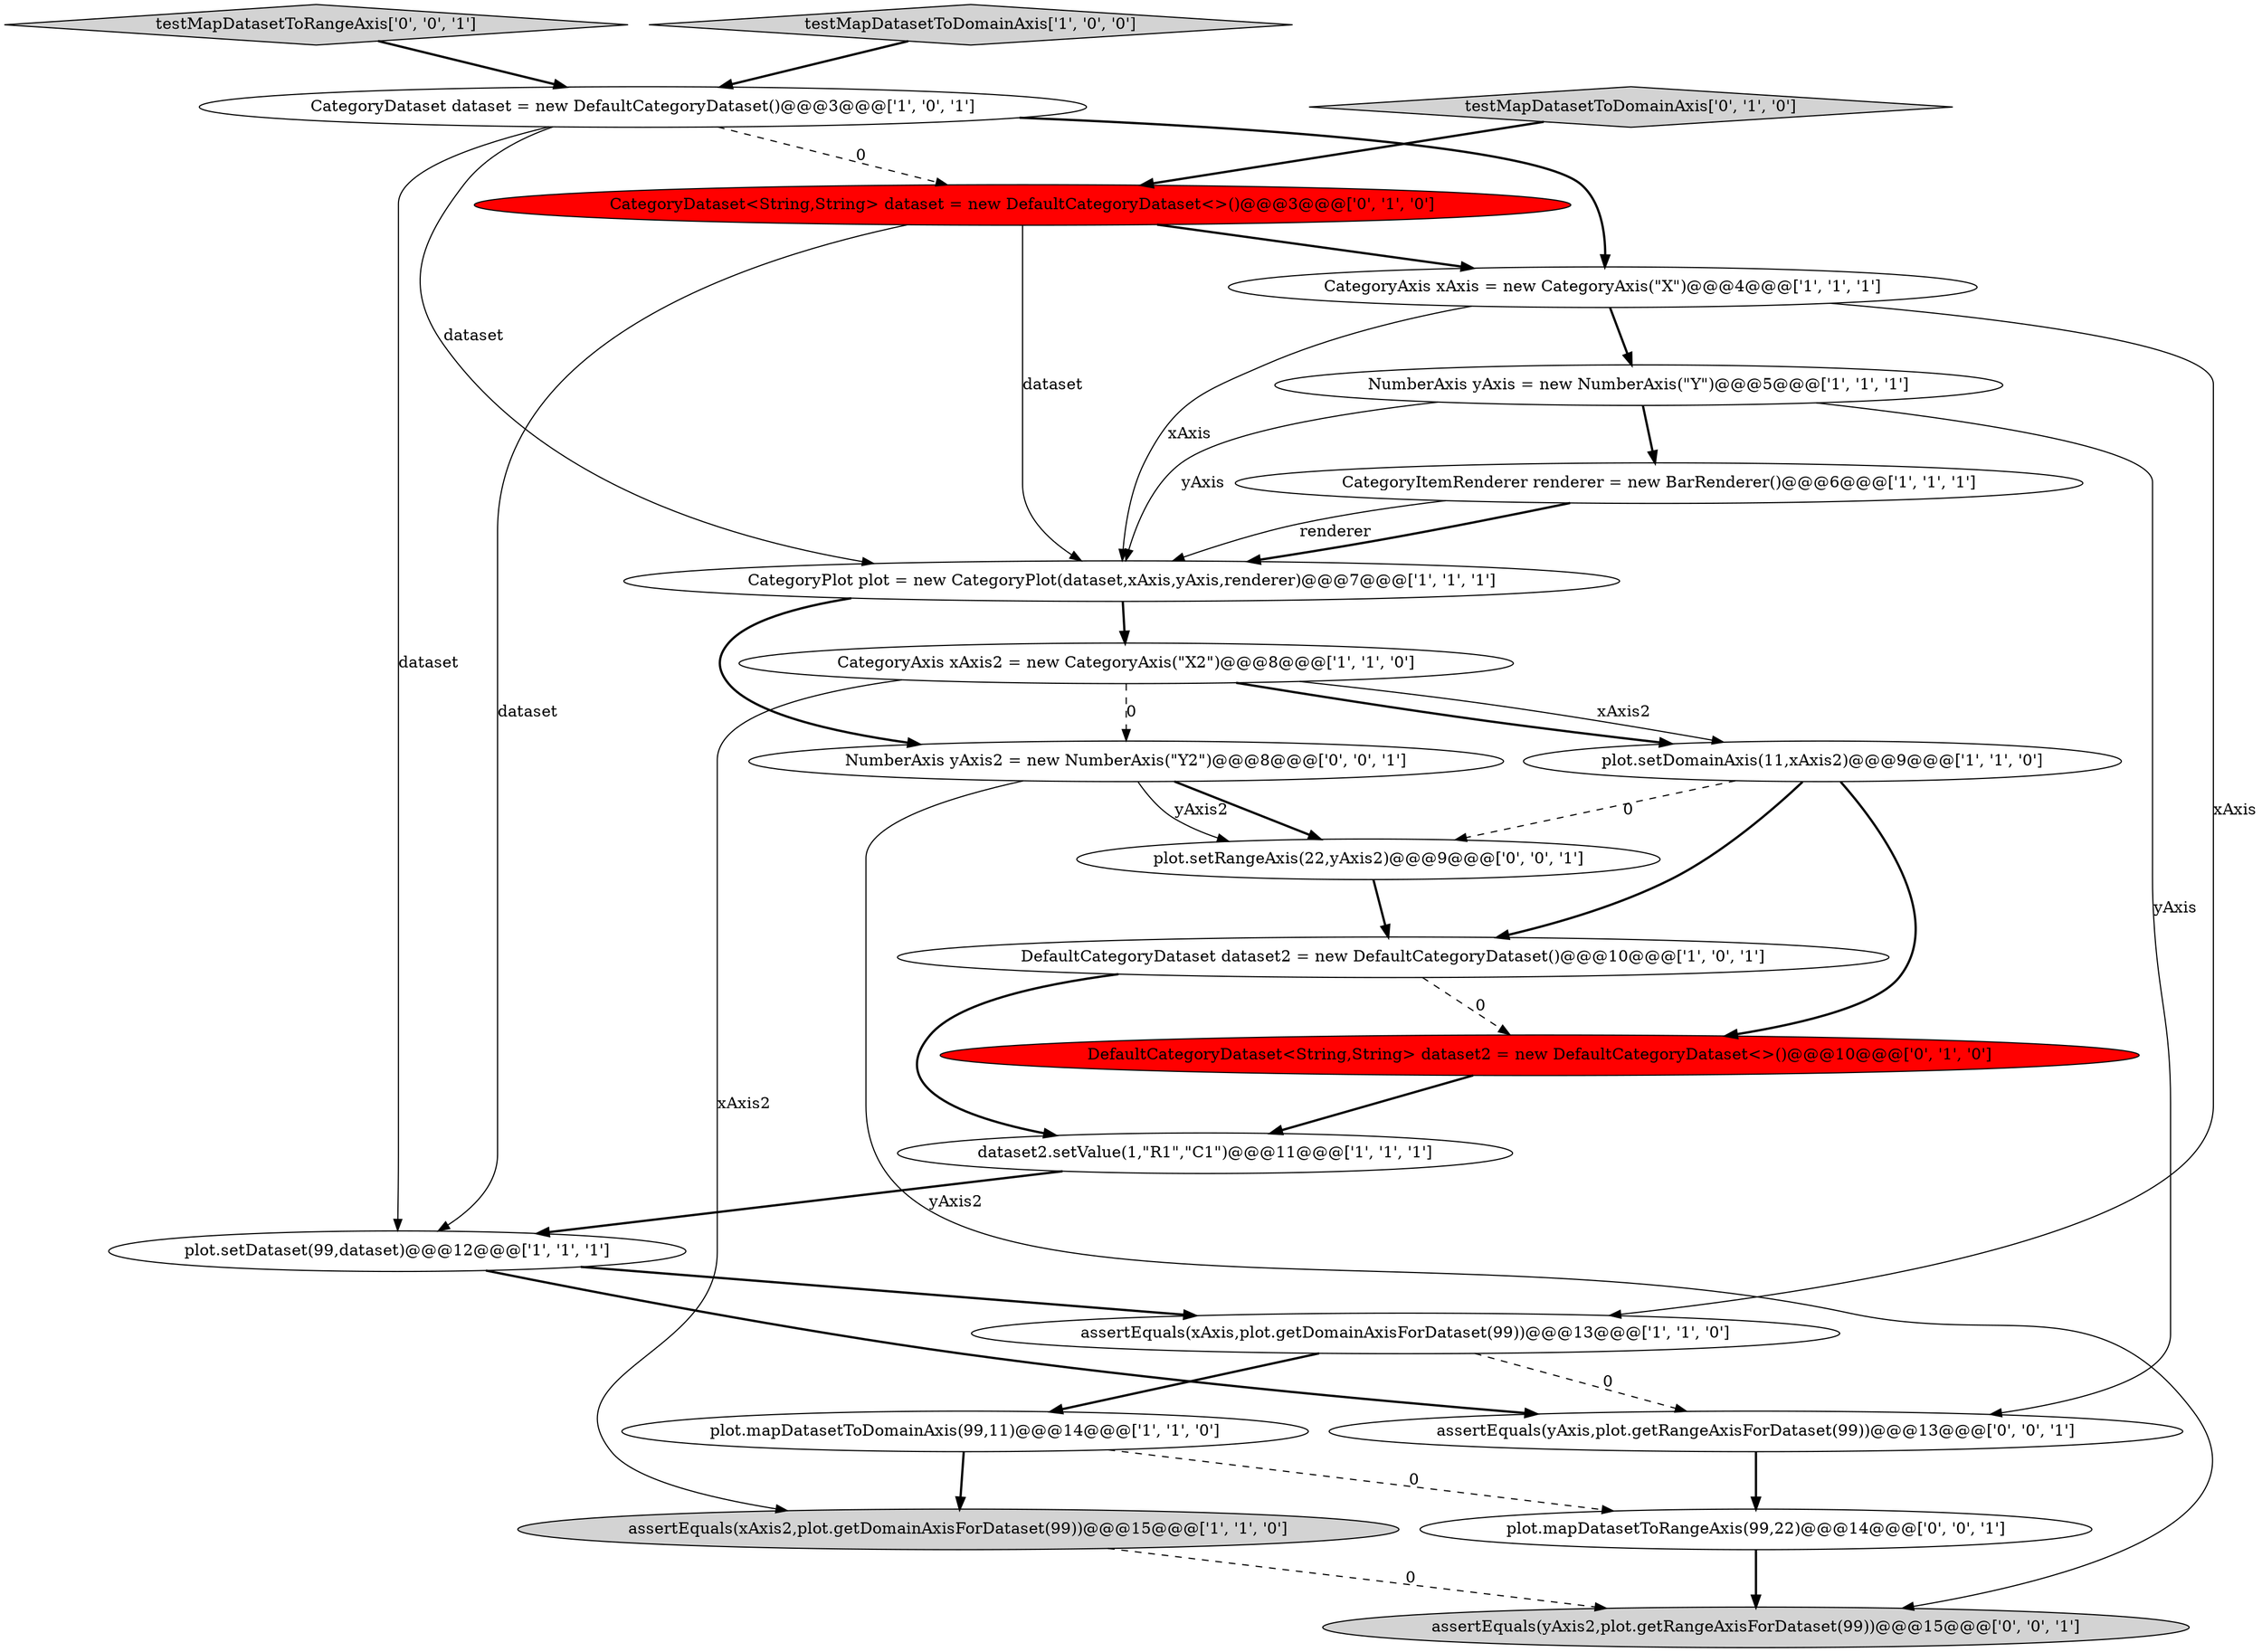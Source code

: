 digraph {
1 [style = filled, label = "plot.setDomainAxis(11,xAxis2)@@@9@@@['1', '1', '0']", fillcolor = white, shape = ellipse image = "AAA0AAABBB1BBB"];
17 [style = filled, label = "plot.setRangeAxis(22,yAxis2)@@@9@@@['0', '0', '1']", fillcolor = white, shape = ellipse image = "AAA0AAABBB3BBB"];
21 [style = filled, label = "assertEquals(yAxis,plot.getRangeAxisForDataset(99))@@@13@@@['0', '0', '1']", fillcolor = white, shape = ellipse image = "AAA0AAABBB3BBB"];
13 [style = filled, label = "NumberAxis yAxis = new NumberAxis(\"Y\")@@@5@@@['1', '1', '1']", fillcolor = white, shape = ellipse image = "AAA0AAABBB1BBB"];
11 [style = filled, label = "CategoryPlot plot = new CategoryPlot(dataset,xAxis,yAxis,renderer)@@@7@@@['1', '1', '1']", fillcolor = white, shape = ellipse image = "AAA0AAABBB1BBB"];
7 [style = filled, label = "CategoryDataset dataset = new DefaultCategoryDataset()@@@3@@@['1', '0', '1']", fillcolor = white, shape = ellipse image = "AAA0AAABBB1BBB"];
6 [style = filled, label = "dataset2.setValue(1,\"R1\",\"C1\")@@@11@@@['1', '1', '1']", fillcolor = white, shape = ellipse image = "AAA0AAABBB1BBB"];
5 [style = filled, label = "DefaultCategoryDataset dataset2 = new DefaultCategoryDataset()@@@10@@@['1', '0', '1']", fillcolor = white, shape = ellipse image = "AAA0AAABBB1BBB"];
18 [style = filled, label = "testMapDatasetToRangeAxis['0', '0', '1']", fillcolor = lightgray, shape = diamond image = "AAA0AAABBB3BBB"];
20 [style = filled, label = "plot.mapDatasetToRangeAxis(99,22)@@@14@@@['0', '0', '1']", fillcolor = white, shape = ellipse image = "AAA0AAABBB3BBB"];
2 [style = filled, label = "assertEquals(xAxis,plot.getDomainAxisForDataset(99))@@@13@@@['1', '1', '0']", fillcolor = white, shape = ellipse image = "AAA0AAABBB1BBB"];
22 [style = filled, label = "assertEquals(yAxis2,plot.getRangeAxisForDataset(99))@@@15@@@['0', '0', '1']", fillcolor = lightgray, shape = ellipse image = "AAA0AAABBB3BBB"];
19 [style = filled, label = "NumberAxis yAxis2 = new NumberAxis(\"Y2\")@@@8@@@['0', '0', '1']", fillcolor = white, shape = ellipse image = "AAA0AAABBB3BBB"];
15 [style = filled, label = "testMapDatasetToDomainAxis['0', '1', '0']", fillcolor = lightgray, shape = diamond image = "AAA0AAABBB2BBB"];
9 [style = filled, label = "plot.mapDatasetToDomainAxis(99,11)@@@14@@@['1', '1', '0']", fillcolor = white, shape = ellipse image = "AAA0AAABBB1BBB"];
4 [style = filled, label = "plot.setDataset(99,dataset)@@@12@@@['1', '1', '1']", fillcolor = white, shape = ellipse image = "AAA0AAABBB1BBB"];
16 [style = filled, label = "CategoryDataset<String,String> dataset = new DefaultCategoryDataset<>()@@@3@@@['0', '1', '0']", fillcolor = red, shape = ellipse image = "AAA1AAABBB2BBB"];
14 [style = filled, label = "DefaultCategoryDataset<String,String> dataset2 = new DefaultCategoryDataset<>()@@@10@@@['0', '1', '0']", fillcolor = red, shape = ellipse image = "AAA1AAABBB2BBB"];
3 [style = filled, label = "CategoryItemRenderer renderer = new BarRenderer()@@@6@@@['1', '1', '1']", fillcolor = white, shape = ellipse image = "AAA0AAABBB1BBB"];
8 [style = filled, label = "testMapDatasetToDomainAxis['1', '0', '0']", fillcolor = lightgray, shape = diamond image = "AAA0AAABBB1BBB"];
12 [style = filled, label = "CategoryAxis xAxis2 = new CategoryAxis(\"X2\")@@@8@@@['1', '1', '0']", fillcolor = white, shape = ellipse image = "AAA0AAABBB1BBB"];
10 [style = filled, label = "assertEquals(xAxis2,plot.getDomainAxisForDataset(99))@@@15@@@['1', '1', '0']", fillcolor = lightgray, shape = ellipse image = "AAA0AAABBB1BBB"];
0 [style = filled, label = "CategoryAxis xAxis = new CategoryAxis(\"X\")@@@4@@@['1', '1', '1']", fillcolor = white, shape = ellipse image = "AAA0AAABBB1BBB"];
1->5 [style = bold, label=""];
9->20 [style = dashed, label="0"];
13->21 [style = solid, label="yAxis"];
17->5 [style = bold, label=""];
16->0 [style = bold, label=""];
5->14 [style = dashed, label="0"];
0->13 [style = bold, label=""];
7->11 [style = solid, label="dataset"];
12->1 [style = solid, label="xAxis2"];
7->16 [style = dashed, label="0"];
3->11 [style = bold, label=""];
4->21 [style = bold, label=""];
0->2 [style = solid, label="xAxis"];
7->0 [style = bold, label=""];
11->12 [style = bold, label=""];
4->2 [style = bold, label=""];
2->9 [style = bold, label=""];
9->10 [style = bold, label=""];
19->17 [style = bold, label=""];
11->19 [style = bold, label=""];
0->11 [style = solid, label="xAxis"];
15->16 [style = bold, label=""];
12->1 [style = bold, label=""];
13->11 [style = solid, label="yAxis"];
10->22 [style = dashed, label="0"];
8->7 [style = bold, label=""];
20->22 [style = bold, label=""];
6->4 [style = bold, label=""];
1->17 [style = dashed, label="0"];
21->20 [style = bold, label=""];
5->6 [style = bold, label=""];
13->3 [style = bold, label=""];
12->19 [style = dashed, label="0"];
3->11 [style = solid, label="renderer"];
2->21 [style = dashed, label="0"];
7->4 [style = solid, label="dataset"];
16->11 [style = solid, label="dataset"];
12->10 [style = solid, label="xAxis2"];
1->14 [style = bold, label=""];
18->7 [style = bold, label=""];
16->4 [style = solid, label="dataset"];
19->22 [style = solid, label="yAxis2"];
19->17 [style = solid, label="yAxis2"];
14->6 [style = bold, label=""];
}
